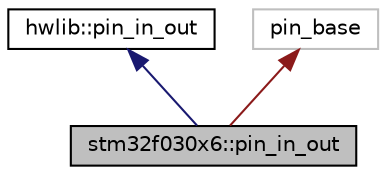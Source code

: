 digraph "stm32f030x6::pin_in_out"
{
  edge [fontname="Helvetica",fontsize="10",labelfontname="Helvetica",labelfontsize="10"];
  node [fontname="Helvetica",fontsize="10",shape=record];
  Node0 [label="stm32f030x6::pin_in_out",height=0.2,width=0.4,color="black", fillcolor="grey75", style="filled", fontcolor="black"];
  Node1 -> Node0 [dir="back",color="midnightblue",fontsize="10",style="solid",fontname="Helvetica"];
  Node1 [label="hwlib::pin_in_out",height=0.2,width=0.4,color="black", fillcolor="white", style="filled",URL="$classhwlib_1_1pin__in__out.html"];
  Node2 -> Node0 [dir="back",color="firebrick4",fontsize="10",style="solid",fontname="Helvetica"];
  Node2 [label="pin_base",height=0.2,width=0.4,color="grey75", fillcolor="white", style="filled"];
}
